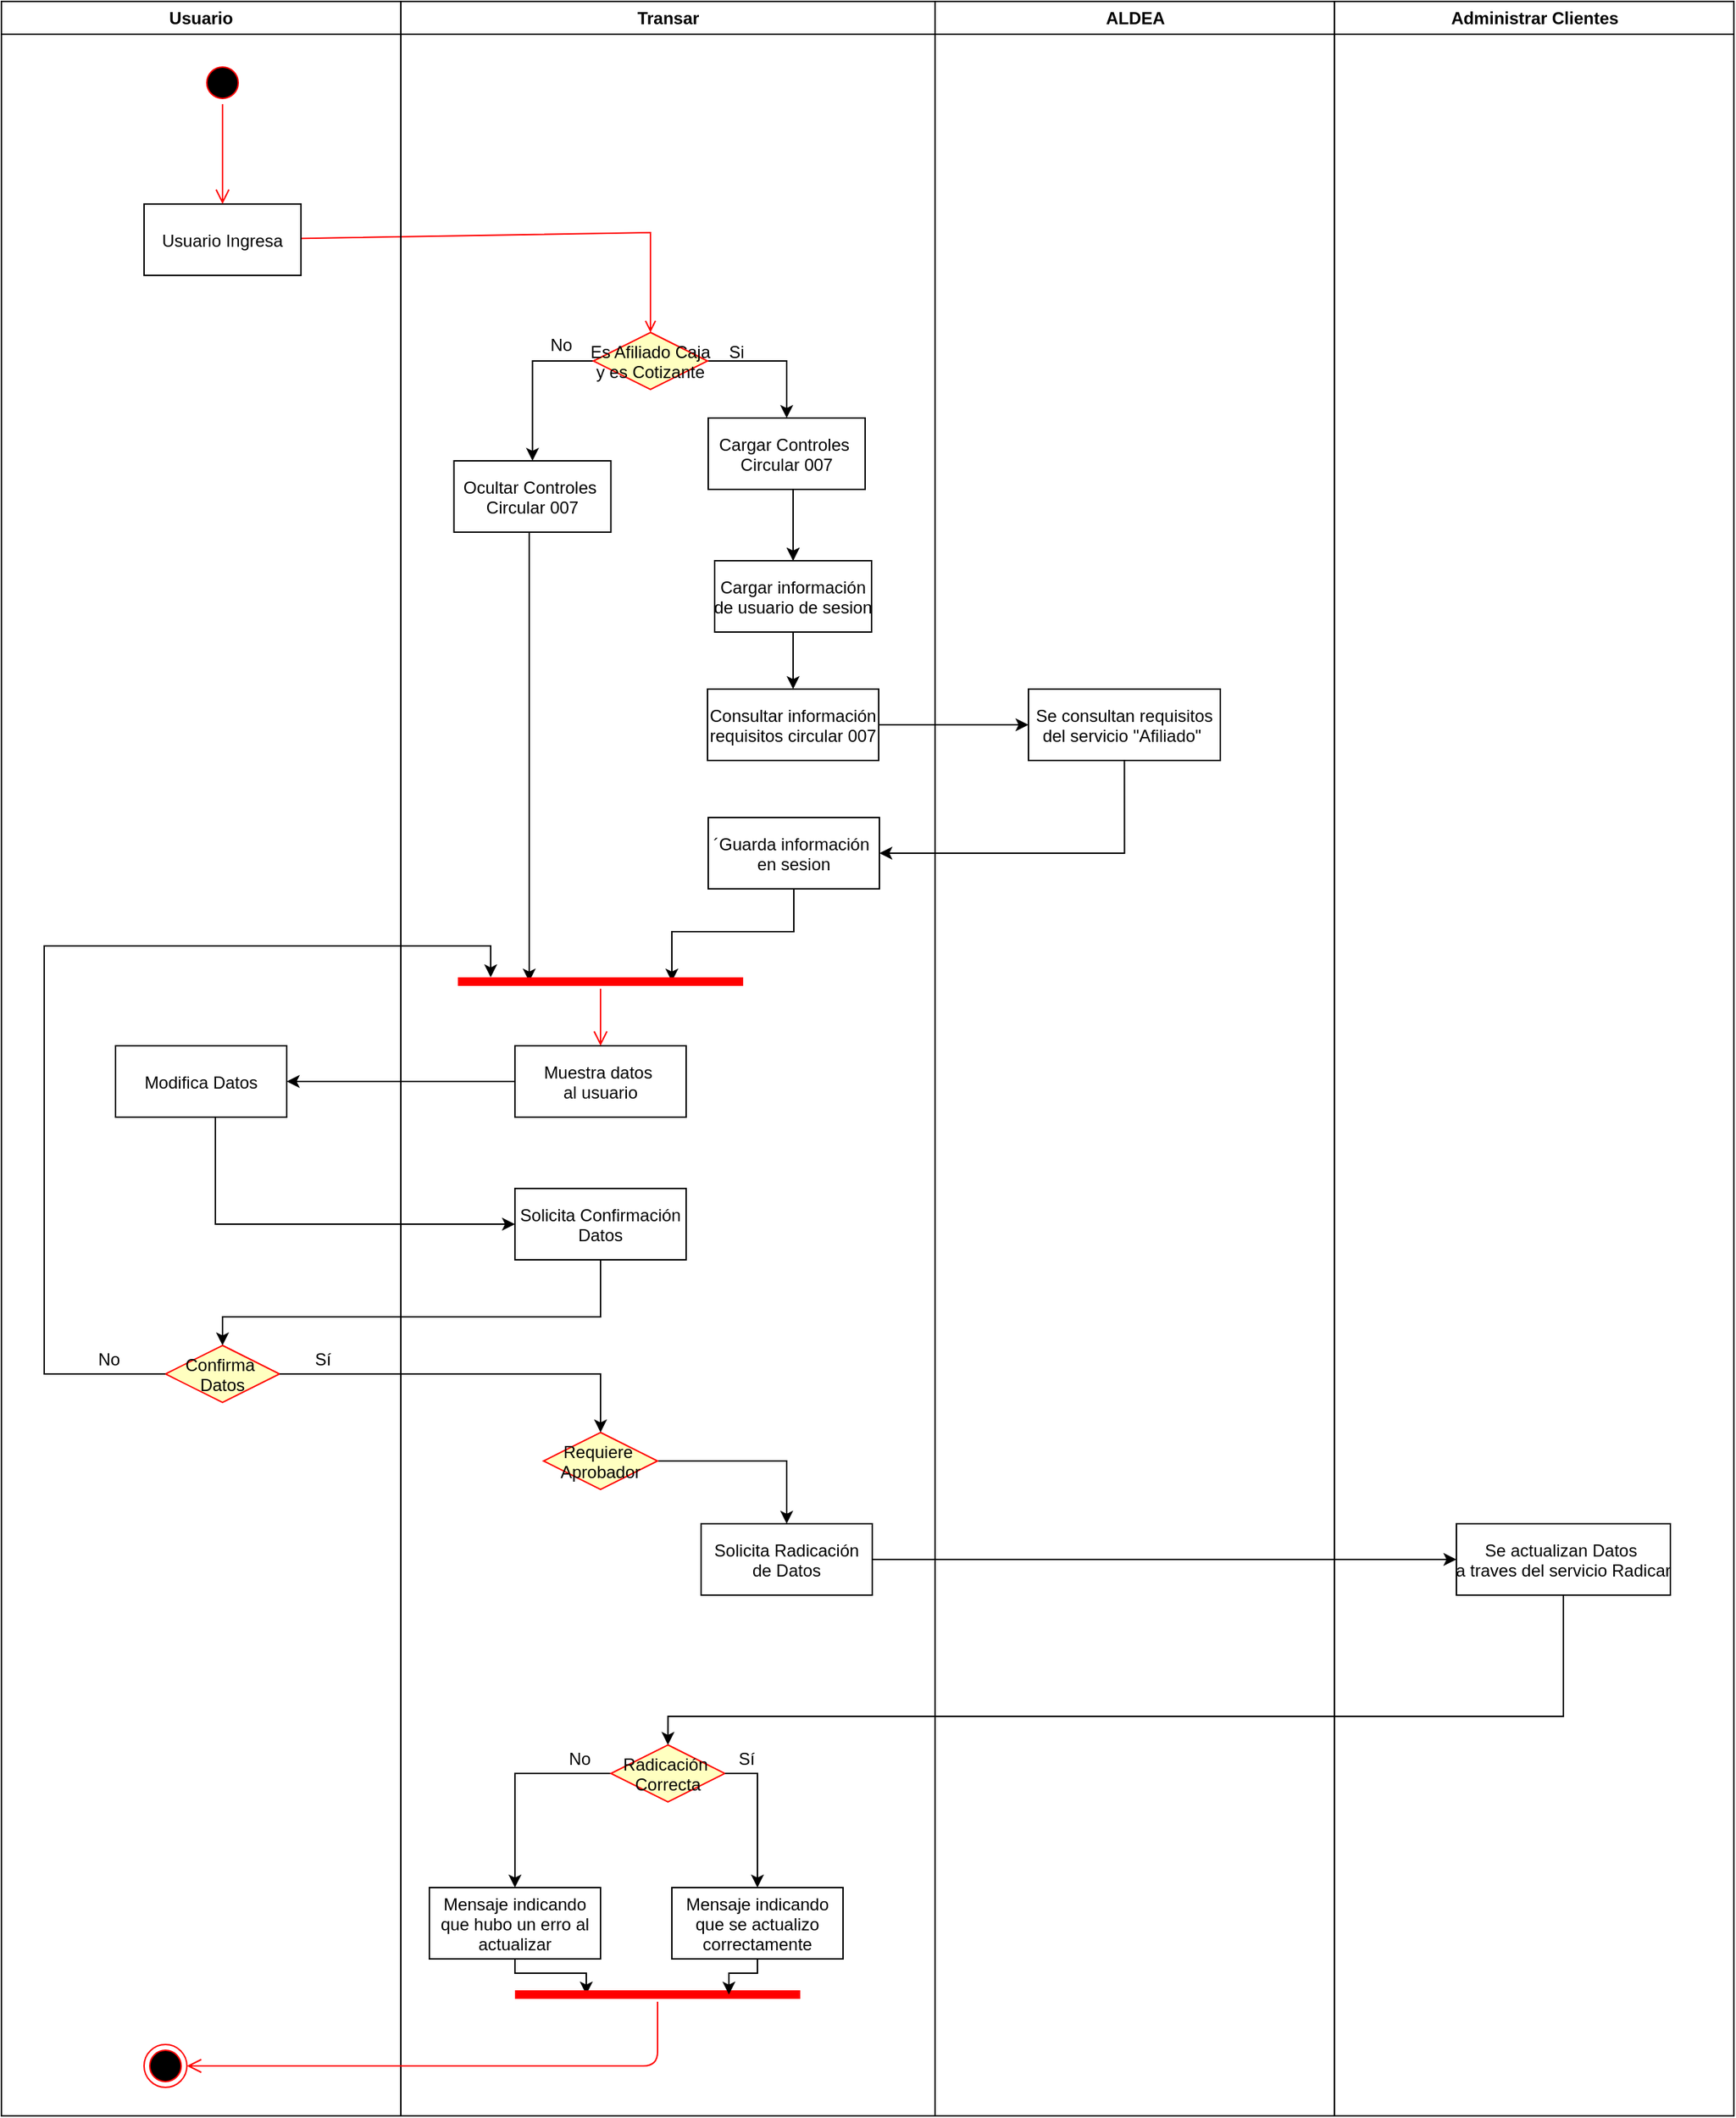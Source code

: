 <mxfile version="13.2.4" type="github">
  <diagram name="Page-1" id="e7e014a7-5840-1c2e-5031-d8a46d1fe8dd">
    <mxGraphModel dx="2286" dy="637" grid="1" gridSize="10" guides="1" tooltips="1" connect="1" arrows="1" fold="1" page="1" pageScale="1" pageWidth="1169" pageHeight="826" background="#ffffff" math="0" shadow="0">
      <root>
        <mxCell id="0" />
        <mxCell id="1" parent="0" />
        <mxCell id="2" value="Transar" style="swimlane;whiteSpace=wrap" parent="1" vertex="1">
          <mxGeometry x="70" y="128" width="374.5" height="1482" as="geometry" />
        </mxCell>
        <mxCell id="X1SJDL4mr-TTNCb6LaV9-53" value="" style="edgeStyle=orthogonalEdgeStyle;rounded=0;orthogonalLoop=1;jettySize=auto;html=1;" edge="1" parent="2" source="10" target="X1SJDL4mr-TTNCb6LaV9-52">
          <mxGeometry relative="1" as="geometry">
            <Array as="points">
              <mxPoint x="275" y="372" />
              <mxPoint x="275" y="372" />
            </Array>
          </mxGeometry>
        </mxCell>
        <mxCell id="X1SJDL4mr-TTNCb6LaV9-69" value="" style="edgeStyle=orthogonalEdgeStyle;rounded=0;orthogonalLoop=1;jettySize=auto;html=1;exitX=0.5;exitY=1;exitDx=0;exitDy=0;" edge="1" parent="2" source="10" target="X1SJDL4mr-TTNCb6LaV9-52">
          <mxGeometry relative="1" as="geometry">
            <Array as="points">
              <mxPoint x="275" y="342" />
            </Array>
          </mxGeometry>
        </mxCell>
        <mxCell id="10" value="Cargar Controles &#xa;Circular 007" style="" parent="2" vertex="1">
          <mxGeometry x="215.5" y="292" width="110" height="50" as="geometry" />
        </mxCell>
        <mxCell id="X1SJDL4mr-TTNCb6LaV9-71" value="" style="edgeStyle=orthogonalEdgeStyle;rounded=0;orthogonalLoop=1;jettySize=auto;html=1;" edge="1" parent="2" source="X1SJDL4mr-TTNCb6LaV9-52" target="X1SJDL4mr-TTNCb6LaV9-70">
          <mxGeometry relative="1" as="geometry" />
        </mxCell>
        <mxCell id="X1SJDL4mr-TTNCb6LaV9-52" value="Cargar información &#xa;de usuario de sesion" style="" vertex="1" parent="2">
          <mxGeometry x="220" y="392" width="110" height="50" as="geometry" />
        </mxCell>
        <mxCell id="X1SJDL4mr-TTNCb6LaV9-70" value="Consultar información &#xa;requisitos circular 007" style="" vertex="1" parent="2">
          <mxGeometry x="215" y="482" width="120" height="50" as="geometry" />
        </mxCell>
        <mxCell id="X1SJDL4mr-TTNCb6LaV9-132" style="edgeStyle=orthogonalEdgeStyle;rounded=0;orthogonalLoop=1;jettySize=auto;html=1;entryX=0.25;entryY=0.5;entryDx=0;entryDy=0;entryPerimeter=0;" edge="1" parent="2" source="X1SJDL4mr-TTNCb6LaV9-45" target="X1SJDL4mr-TTNCb6LaV9-128">
          <mxGeometry relative="1" as="geometry">
            <Array as="points">
              <mxPoint x="90" y="452" />
              <mxPoint x="90" y="452" />
            </Array>
          </mxGeometry>
        </mxCell>
        <mxCell id="X1SJDL4mr-TTNCb6LaV9-45" value="Ocultar Controles &#xa;Circular 007" style="" vertex="1" parent="2">
          <mxGeometry x="37.25" y="322" width="110" height="50" as="geometry" />
        </mxCell>
        <mxCell id="X1SJDL4mr-TTNCb6LaV9-47" value="Si" style="text;html=1;align=center;verticalAlign=middle;resizable=0;points=[];autosize=1;" vertex="1" parent="2">
          <mxGeometry x="220" y="236" width="30" height="20" as="geometry" />
        </mxCell>
        <mxCell id="X1SJDL4mr-TTNCb6LaV9-48" value="No" style="text;html=1;align=center;verticalAlign=middle;resizable=0;points=[];autosize=1;" vertex="1" parent="2">
          <mxGeometry x="97" y="231" width="30" height="20" as="geometry" />
        </mxCell>
        <mxCell id="X1SJDL4mr-TTNCb6LaV9-131" style="edgeStyle=orthogonalEdgeStyle;rounded=0;orthogonalLoop=1;jettySize=auto;html=1;entryX=0.75;entryY=0.5;entryDx=0;entryDy=0;entryPerimeter=0;" edge="1" parent="2" source="X1SJDL4mr-TTNCb6LaV9-78" target="X1SJDL4mr-TTNCb6LaV9-128">
          <mxGeometry relative="1" as="geometry" />
        </mxCell>
        <mxCell id="X1SJDL4mr-TTNCb6LaV9-78" value="´Guarda información &#xa;en sesion" style="" vertex="1" parent="2">
          <mxGeometry x="215.5" y="572" width="120" height="50" as="geometry" />
        </mxCell>
        <mxCell id="X1SJDL4mr-TTNCb6LaV9-80" value="Muestra datos &#xa;al usuario" style="" vertex="1" parent="2">
          <mxGeometry x="80" y="732" width="120" height="50" as="geometry" />
        </mxCell>
        <mxCell id="X1SJDL4mr-TTNCb6LaV9-99" value="Solicita Radicación&#xa;de Datos" style="" vertex="1" parent="2">
          <mxGeometry x="210.5" y="1067" width="120" height="50" as="geometry" />
        </mxCell>
        <mxCell id="X1SJDL4mr-TTNCb6LaV9-115" style="edgeStyle=orthogonalEdgeStyle;rounded=0;orthogonalLoop=1;jettySize=auto;html=1;" edge="1" parent="2" source="X1SJDL4mr-TTNCb6LaV9-108" target="X1SJDL4mr-TTNCb6LaV9-114">
          <mxGeometry relative="1" as="geometry" />
        </mxCell>
        <mxCell id="X1SJDL4mr-TTNCb6LaV9-108" value="Radicación &#xa;Correcta" style="rhombus;fillColor=#ffffc0;strokeColor=#ff0000;" vertex="1" parent="2">
          <mxGeometry x="147.25" y="1222" width="80" height="40" as="geometry" />
        </mxCell>
        <mxCell id="X1SJDL4mr-TTNCb6LaV9-113" value="Sí" style="text;html=1;align=center;verticalAlign=middle;resizable=0;points=[];autosize=1;" vertex="1" parent="2">
          <mxGeometry x="227.25" y="1222" width="30" height="20" as="geometry" />
        </mxCell>
        <mxCell id="X1SJDL4mr-TTNCb6LaV9-126" style="edgeStyle=orthogonalEdgeStyle;rounded=0;orthogonalLoop=1;jettySize=auto;html=1;entryX=0.25;entryY=0.5;entryDx=0;entryDy=0;entryPerimeter=0;" edge="1" parent="2" source="X1SJDL4mr-TTNCb6LaV9-114" target="X1SJDL4mr-TTNCb6LaV9-120">
          <mxGeometry relative="1" as="geometry">
            <Array as="points">
              <mxPoint x="80" y="1382" />
              <mxPoint x="130" y="1382" />
            </Array>
          </mxGeometry>
        </mxCell>
        <mxCell id="X1SJDL4mr-TTNCb6LaV9-114" value="Mensaje indicando&#xa;que hubo un erro al&#xa;actualizar" style="" vertex="1" parent="2">
          <mxGeometry x="20" y="1322" width="120" height="50" as="geometry" />
        </mxCell>
        <mxCell id="X1SJDL4mr-TTNCb6LaV9-116" value="No" style="text;html=1;align=center;verticalAlign=middle;resizable=0;points=[];autosize=1;" vertex="1" parent="2">
          <mxGeometry x="110" y="1222" width="30" height="20" as="geometry" />
        </mxCell>
        <mxCell id="X1SJDL4mr-TTNCb6LaV9-120" value="" style="shape=line;html=1;strokeWidth=6;strokeColor=#ff0000;" vertex="1" parent="2">
          <mxGeometry x="80" y="1392" width="200" height="10" as="geometry" />
        </mxCell>
        <mxCell id="X1SJDL4mr-TTNCb6LaV9-128" value="" style="shape=line;html=1;strokeWidth=6;strokeColor=#ff0000;" vertex="1" parent="2">
          <mxGeometry x="40" y="682" width="200" height="10" as="geometry" />
        </mxCell>
        <mxCell id="X1SJDL4mr-TTNCb6LaV9-129" value="" style="edgeStyle=orthogonalEdgeStyle;html=1;verticalAlign=bottom;endArrow=open;endSize=8;strokeColor=#ff0000;" edge="1" source="X1SJDL4mr-TTNCb6LaV9-128" parent="2" target="X1SJDL4mr-TTNCb6LaV9-80">
          <mxGeometry relative="1" as="geometry">
            <mxPoint x="140" y="722" as="targetPoint" />
          </mxGeometry>
        </mxCell>
        <mxCell id="3" value="ALDEA" style="swimlane;whiteSpace=wrap" parent="1" vertex="1">
          <mxGeometry x="444.5" y="128" width="280" height="1482" as="geometry" />
        </mxCell>
        <mxCell id="X1SJDL4mr-TTNCb6LaV9-73" value="Se consultan requisitos &#xa;del servicio &quot;Afiliado&quot; " style="" vertex="1" parent="3">
          <mxGeometry x="65.5" y="482" width="134.5" height="50" as="geometry" />
        </mxCell>
        <mxCell id="X1SJDL4mr-TTNCb6LaV9-44" style="edgeStyle=orthogonalEdgeStyle;rounded=0;orthogonalLoop=1;jettySize=auto;html=1;exitX=1;exitY=0.5;exitDx=0;exitDy=0;" edge="1" parent="1" source="X1SJDL4mr-TTNCb6LaV9-41" target="10">
          <mxGeometry relative="1" as="geometry" />
        </mxCell>
        <mxCell id="X1SJDL4mr-TTNCb6LaV9-46" style="edgeStyle=orthogonalEdgeStyle;rounded=0;orthogonalLoop=1;jettySize=auto;html=1;exitX=0;exitY=0.5;exitDx=0;exitDy=0;" edge="1" parent="1" source="X1SJDL4mr-TTNCb6LaV9-41" target="X1SJDL4mr-TTNCb6LaV9-45">
          <mxGeometry relative="1" as="geometry" />
        </mxCell>
        <mxCell id="X1SJDL4mr-TTNCb6LaV9-41" value="Es Afiliado Caja&#xa;y es Cotizante" style="rhombus;fillColor=#ffffc0;strokeColor=#ff0000;" vertex="1" parent="1">
          <mxGeometry x="205" y="360" width="80" height="40" as="geometry" />
        </mxCell>
        <mxCell id="9" value="" style="endArrow=open;strokeColor=#FF0000;endFill=1;rounded=0;entryX=0.5;entryY=0;entryDx=0;entryDy=0;" parent="1" source="7" target="X1SJDL4mr-TTNCb6LaV9-41" edge="1">
          <mxGeometry relative="1" as="geometry">
            <mxPoint x="245" y="348" as="targetPoint" />
            <Array as="points">
              <mxPoint x="245" y="290" />
            </Array>
          </mxGeometry>
        </mxCell>
        <mxCell id="X1SJDL4mr-TTNCb6LaV9-74" value="" style="edgeStyle=orthogonalEdgeStyle;rounded=0;orthogonalLoop=1;jettySize=auto;html=1;" edge="1" parent="1" source="X1SJDL4mr-TTNCb6LaV9-70" target="X1SJDL4mr-TTNCb6LaV9-73">
          <mxGeometry relative="1" as="geometry" />
        </mxCell>
        <mxCell id="X1SJDL4mr-TTNCb6LaV9-75" value="Usuario" style="swimlane;whiteSpace=wrap" vertex="1" parent="1">
          <mxGeometry x="-210" y="128" width="280" height="1482" as="geometry" />
        </mxCell>
        <mxCell id="5" value="" style="ellipse;shape=startState;fillColor=#000000;strokeColor=#ff0000;" parent="X1SJDL4mr-TTNCb6LaV9-75" vertex="1">
          <mxGeometry x="140" y="42" width="30" height="30" as="geometry" />
        </mxCell>
        <mxCell id="7" value="Usuario Ingresa" style="" parent="X1SJDL4mr-TTNCb6LaV9-75" vertex="1">
          <mxGeometry x="100" y="142" width="110" height="50" as="geometry" />
        </mxCell>
        <mxCell id="6" value="" style="edgeStyle=elbowEdgeStyle;elbow=horizontal;verticalAlign=bottom;endArrow=open;endSize=8;strokeColor=#FF0000;endFill=1;rounded=0;exitX=0.5;exitY=1;exitDx=0;exitDy=0;" parent="X1SJDL4mr-TTNCb6LaV9-75" source="5" target="7" edge="1">
          <mxGeometry x="440" y="40" as="geometry">
            <mxPoint x="455" y="110" as="targetPoint" />
            <Array as="points">
              <mxPoint x="155" y="142" />
            </Array>
          </mxGeometry>
        </mxCell>
        <mxCell id="X1SJDL4mr-TTNCb6LaV9-89" value="Confirma &#xa;Datos" style="rhombus;fillColor=#ffffc0;strokeColor=#ff0000;" vertex="1" parent="X1SJDL4mr-TTNCb6LaV9-75">
          <mxGeometry x="115" y="942" width="80" height="40" as="geometry" />
        </mxCell>
        <mxCell id="X1SJDL4mr-TTNCb6LaV9-95" value="Sí" style="text;html=1;align=center;verticalAlign=middle;resizable=0;points=[];autosize=1;" vertex="1" parent="X1SJDL4mr-TTNCb6LaV9-75">
          <mxGeometry x="210" y="942" width="30" height="20" as="geometry" />
        </mxCell>
        <mxCell id="X1SJDL4mr-TTNCb6LaV9-127" value="" style="ellipse;html=1;shape=endState;fillColor=#000000;strokeColor=#ff0000;" vertex="1" parent="X1SJDL4mr-TTNCb6LaV9-75">
          <mxGeometry x="100" y="1432" width="30" height="30" as="geometry" />
        </mxCell>
        <mxCell id="X1SJDL4mr-TTNCb6LaV9-134" value="No" style="text;html=1;align=center;verticalAlign=middle;resizable=0;points=[];autosize=1;" vertex="1" parent="X1SJDL4mr-TTNCb6LaV9-75">
          <mxGeometry x="60" y="942" width="30" height="20" as="geometry" />
        </mxCell>
        <mxCell id="X1SJDL4mr-TTNCb6LaV9-79" style="edgeStyle=orthogonalEdgeStyle;rounded=0;orthogonalLoop=1;jettySize=auto;html=1;entryX=1;entryY=0.5;entryDx=0;entryDy=0;exitX=0.5;exitY=1;exitDx=0;exitDy=0;" edge="1" parent="1" source="X1SJDL4mr-TTNCb6LaV9-73" target="X1SJDL4mr-TTNCb6LaV9-78">
          <mxGeometry relative="1" as="geometry" />
        </mxCell>
        <mxCell id="X1SJDL4mr-TTNCb6LaV9-88" value="" style="edgeStyle=orthogonalEdgeStyle;rounded=0;orthogonalLoop=1;jettySize=auto;html=1;" edge="1" parent="1" source="X1SJDL4mr-TTNCb6LaV9-84" target="X1SJDL4mr-TTNCb6LaV9-87">
          <mxGeometry relative="1" as="geometry">
            <Array as="points">
              <mxPoint x="-60" y="985" />
            </Array>
          </mxGeometry>
        </mxCell>
        <mxCell id="X1SJDL4mr-TTNCb6LaV9-84" value="Modifica Datos" style="" vertex="1" parent="1">
          <mxGeometry x="-130" y="860" width="120" height="50" as="geometry" />
        </mxCell>
        <mxCell id="X1SJDL4mr-TTNCb6LaV9-90" style="edgeStyle=orthogonalEdgeStyle;rounded=0;orthogonalLoop=1;jettySize=auto;html=1;entryX=0.5;entryY=0;entryDx=0;entryDy=0;" edge="1" parent="1" source="X1SJDL4mr-TTNCb6LaV9-87" target="X1SJDL4mr-TTNCb6LaV9-89">
          <mxGeometry relative="1" as="geometry">
            <Array as="points">
              <mxPoint x="210" y="1050" />
              <mxPoint x="-55" y="1050" />
            </Array>
          </mxGeometry>
        </mxCell>
        <mxCell id="X1SJDL4mr-TTNCb6LaV9-87" value="Solicita Confirmación &#xa;Datos" style="" vertex="1" parent="1">
          <mxGeometry x="150" y="960" width="120" height="50" as="geometry" />
        </mxCell>
        <mxCell id="X1SJDL4mr-TTNCb6LaV9-85" value="" style="edgeStyle=orthogonalEdgeStyle;rounded=0;orthogonalLoop=1;jettySize=auto;html=1;" edge="1" parent="1" source="X1SJDL4mr-TTNCb6LaV9-80" target="X1SJDL4mr-TTNCb6LaV9-84">
          <mxGeometry relative="1" as="geometry" />
        </mxCell>
        <mxCell id="X1SJDL4mr-TTNCb6LaV9-100" style="edgeStyle=orthogonalEdgeStyle;rounded=0;orthogonalLoop=1;jettySize=auto;html=1;" edge="1" parent="1" source="X1SJDL4mr-TTNCb6LaV9-93" target="X1SJDL4mr-TTNCb6LaV9-99">
          <mxGeometry relative="1" as="geometry">
            <mxPoint x="340.529" y="1181" as="targetPoint" />
          </mxGeometry>
        </mxCell>
        <mxCell id="X1SJDL4mr-TTNCb6LaV9-93" value="Requiere &#xa;Aprobador" style="rhombus;fillColor=#ffffc0;strokeColor=#ff0000;" vertex="1" parent="1">
          <mxGeometry x="170" y="1131" width="80" height="40" as="geometry" />
        </mxCell>
        <mxCell id="X1SJDL4mr-TTNCb6LaV9-94" value="" style="edgeStyle=orthogonalEdgeStyle;rounded=0;orthogonalLoop=1;jettySize=auto;html=1;entryX=0.5;entryY=0;entryDx=0;entryDy=0;" edge="1" parent="1" source="X1SJDL4mr-TTNCb6LaV9-89" target="X1SJDL4mr-TTNCb6LaV9-93">
          <mxGeometry relative="1" as="geometry">
            <Array as="points">
              <mxPoint x="210" y="1090" />
            </Array>
          </mxGeometry>
        </mxCell>
        <mxCell id="X1SJDL4mr-TTNCb6LaV9-103" value="Administrar Clientes" style="swimlane;whiteSpace=wrap;startSize=23;" vertex="1" parent="1">
          <mxGeometry x="724.5" y="128" width="280" height="1482" as="geometry" />
        </mxCell>
        <mxCell id="X1SJDL4mr-TTNCb6LaV9-106" value="" style="edgeStyle=orthogonalEdgeStyle;rounded=0;orthogonalLoop=1;jettySize=auto;html=1;" edge="1" parent="1" source="X1SJDL4mr-TTNCb6LaV9-99" target="X1SJDL4mr-TTNCb6LaV9-105">
          <mxGeometry relative="1" as="geometry" />
        </mxCell>
        <mxCell id="X1SJDL4mr-TTNCb6LaV9-107" style="edgeStyle=orthogonalEdgeStyle;rounded=0;orthogonalLoop=1;jettySize=auto;html=1;entryX=0.5;entryY=0;entryDx=0;entryDy=0;" edge="1" parent="1" source="X1SJDL4mr-TTNCb6LaV9-105" target="X1SJDL4mr-TTNCb6LaV9-108">
          <mxGeometry relative="1" as="geometry">
            <mxPoint x="310" y="1340" as="targetPoint" />
            <Array as="points">
              <mxPoint x="885" y="1330" />
              <mxPoint x="257" y="1330" />
            </Array>
          </mxGeometry>
        </mxCell>
        <mxCell id="X1SJDL4mr-TTNCb6LaV9-105" value="Se actualizan Datos &#xa;a traves del servicio Radicar" style="" vertex="1" parent="1">
          <mxGeometry x="810" y="1195" width="150" height="50" as="geometry" />
        </mxCell>
        <mxCell id="X1SJDL4mr-TTNCb6LaV9-125" style="edgeStyle=orthogonalEdgeStyle;rounded=0;orthogonalLoop=1;jettySize=auto;html=1;entryX=0.75;entryY=0.5;entryDx=0;entryDy=0;entryPerimeter=0;" edge="1" parent="1" source="X1SJDL4mr-TTNCb6LaV9-111" target="X1SJDL4mr-TTNCb6LaV9-120">
          <mxGeometry relative="1" as="geometry">
            <Array as="points">
              <mxPoint x="320" y="1510" />
              <mxPoint x="300" y="1510" />
            </Array>
          </mxGeometry>
        </mxCell>
        <mxCell id="X1SJDL4mr-TTNCb6LaV9-111" value="Mensaje indicando&#xa;que se actualizo&#xa;correctamente" style="" vertex="1" parent="1">
          <mxGeometry x="260" y="1450" width="120" height="50" as="geometry" />
        </mxCell>
        <mxCell id="X1SJDL4mr-TTNCb6LaV9-112" style="edgeStyle=orthogonalEdgeStyle;rounded=0;orthogonalLoop=1;jettySize=auto;html=1;exitX=1;exitY=0.5;exitDx=0;exitDy=0;" edge="1" parent="1" source="X1SJDL4mr-TTNCb6LaV9-108" target="X1SJDL4mr-TTNCb6LaV9-111">
          <mxGeometry relative="1" as="geometry" />
        </mxCell>
        <mxCell id="X1SJDL4mr-TTNCb6LaV9-121" value="" style="edgeStyle=orthogonalEdgeStyle;html=1;verticalAlign=bottom;endArrow=open;endSize=8;strokeColor=#ff0000;entryX=1;entryY=0.5;entryDx=0;entryDy=0;" edge="1" source="X1SJDL4mr-TTNCb6LaV9-120" parent="1" target="X1SJDL4mr-TTNCb6LaV9-127">
          <mxGeometry relative="1" as="geometry">
            <mxPoint x="250" y="1600" as="targetPoint" />
            <Array as="points">
              <mxPoint x="250" y="1575" />
            </Array>
          </mxGeometry>
        </mxCell>
        <mxCell id="X1SJDL4mr-TTNCb6LaV9-133" style="edgeStyle=orthogonalEdgeStyle;rounded=0;orthogonalLoop=1;jettySize=auto;html=1;entryX=0.115;entryY=0.205;entryDx=0;entryDy=0;entryPerimeter=0;" edge="1" parent="1" source="X1SJDL4mr-TTNCb6LaV9-89" target="X1SJDL4mr-TTNCb6LaV9-128">
          <mxGeometry relative="1" as="geometry">
            <Array as="points">
              <mxPoint x="-180" y="1090" />
              <mxPoint x="-180" y="790" />
              <mxPoint x="133" y="790" />
            </Array>
          </mxGeometry>
        </mxCell>
      </root>
    </mxGraphModel>
  </diagram>
</mxfile>

